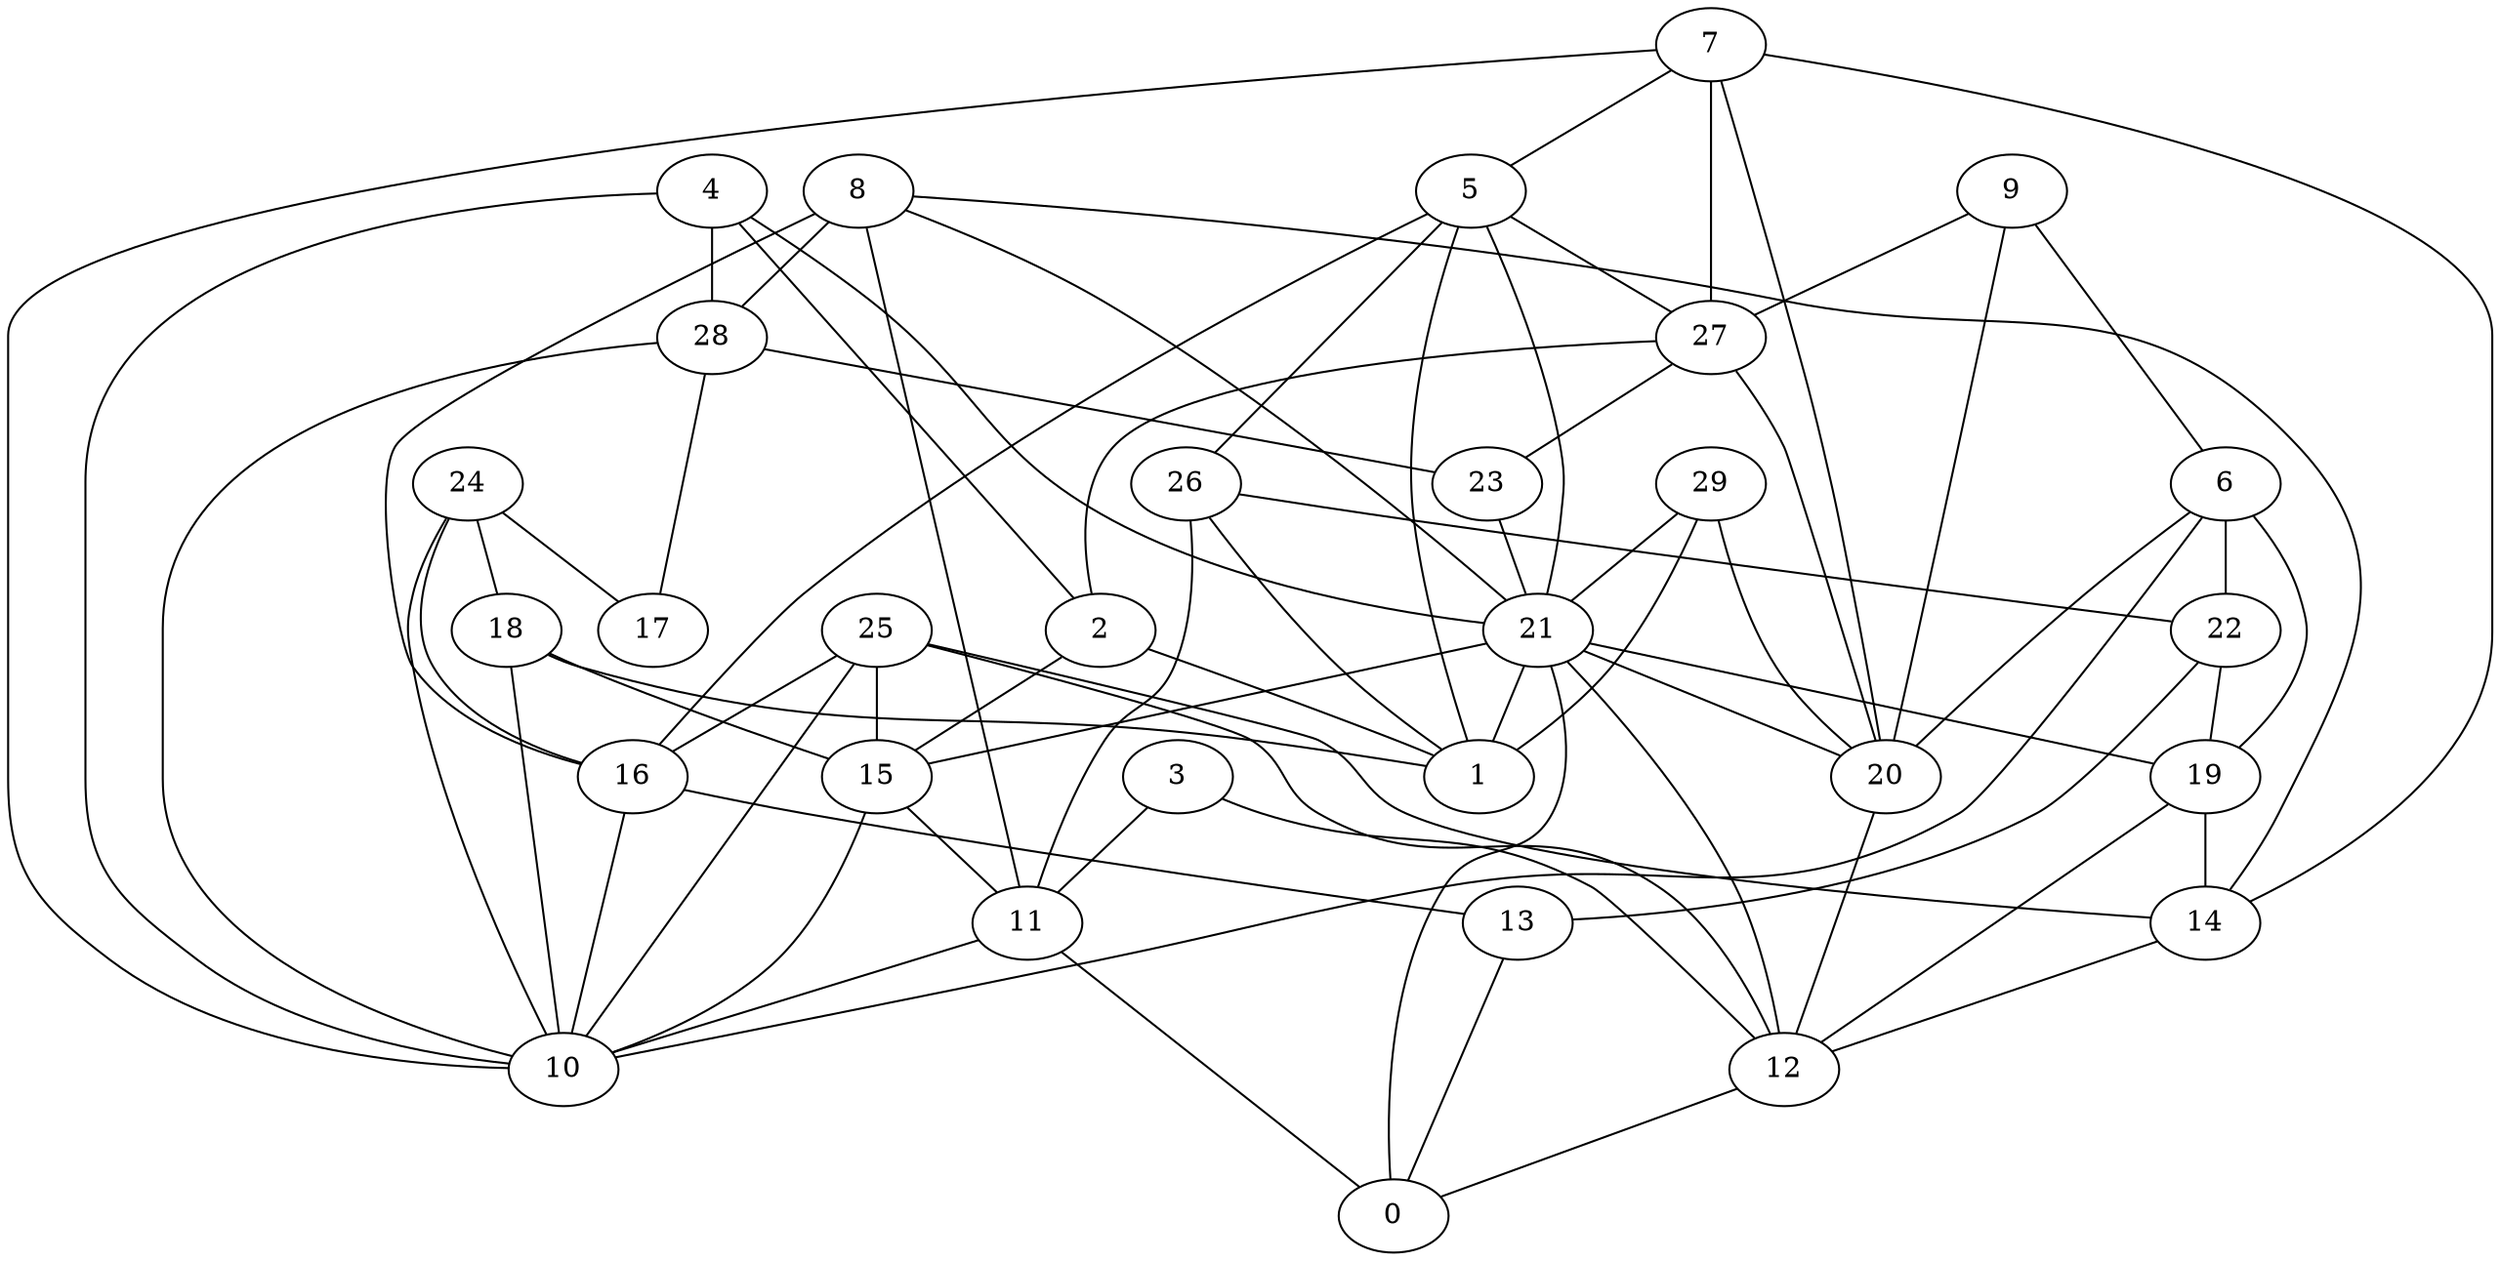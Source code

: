 digraph GG_graph {

subgraph G_graph {
edge [color = black]
"27" -> "20" [dir = none]
"27" -> "2" [dir = none]
"4" -> "2" [dir = none]
"4" -> "21" [dir = none]
"4" -> "10" [dir = none]
"19" -> "12" [dir = none]
"19" -> "14" [dir = none]
"18" -> "1" [dir = none]
"18" -> "10" [dir = none]
"11" -> "0" [dir = none]
"6" -> "20" [dir = none]
"6" -> "19" [dir = none]
"3" -> "11" [dir = none]
"3" -> "12" [dir = none]
"16" -> "10" [dir = none]
"16" -> "13" [dir = none]
"20" -> "12" [dir = none]
"15" -> "10" [dir = none]
"15" -> "11" [dir = none]
"29" -> "1" [dir = none]
"29" -> "20" [dir = none]
"7" -> "5" [dir = none]
"7" -> "10" [dir = none]
"7" -> "14" [dir = none]
"7" -> "20" [dir = none]
"28" -> "10" [dir = none]
"28" -> "23" [dir = none]
"28" -> "17" [dir = none]
"5" -> "27" [dir = none]
"5" -> "21" [dir = none]
"5" -> "1" [dir = none]
"5" -> "26" [dir = none]
"26" -> "22" [dir = none]
"26" -> "11" [dir = none]
"26" -> "1" [dir = none]
"22" -> "13" [dir = none]
"22" -> "19" [dir = none]
"9" -> "27" [dir = none]
"9" -> "6" [dir = none]
"8" -> "14" [dir = none]
"8" -> "16" [dir = none]
"8" -> "28" [dir = none]
"8" -> "11" [dir = none]
"8" -> "21" [dir = none]
"21" -> "19" [dir = none]
"21" -> "1" [dir = none]
"21" -> "15" [dir = none]
"21" -> "0" [dir = none]
"21" -> "12" [dir = none]
"21" -> "20" [dir = none]
"23" -> "21" [dir = none]
"24" -> "17" [dir = none]
"24" -> "10" [dir = none]
"24" -> "16" [dir = none]
"2" -> "15" [dir = none]
"2" -> "1" [dir = none]
"25" -> "10" [dir = none]
"25" -> "16" [dir = none]
"13" -> "0" [dir = none]
"25" -> "15" [dir = none]
"4" -> "28" [dir = none]
"6" -> "22" [dir = none]
"12" -> "0" [dir = none]
"25" -> "14" [dir = none]
"7" -> "27" [dir = none]
"9" -> "20" [dir = none]
"5" -> "16" [dir = none]
"24" -> "18" [dir = none]
"29" -> "21" [dir = none]
"6" -> "10" [dir = none]
"11" -> "10" [dir = none]
"18" -> "15" [dir = none]
"25" -> "12" [dir = none]
"27" -> "23" [dir = none]
"14" -> "12" [dir = none]
}

}

